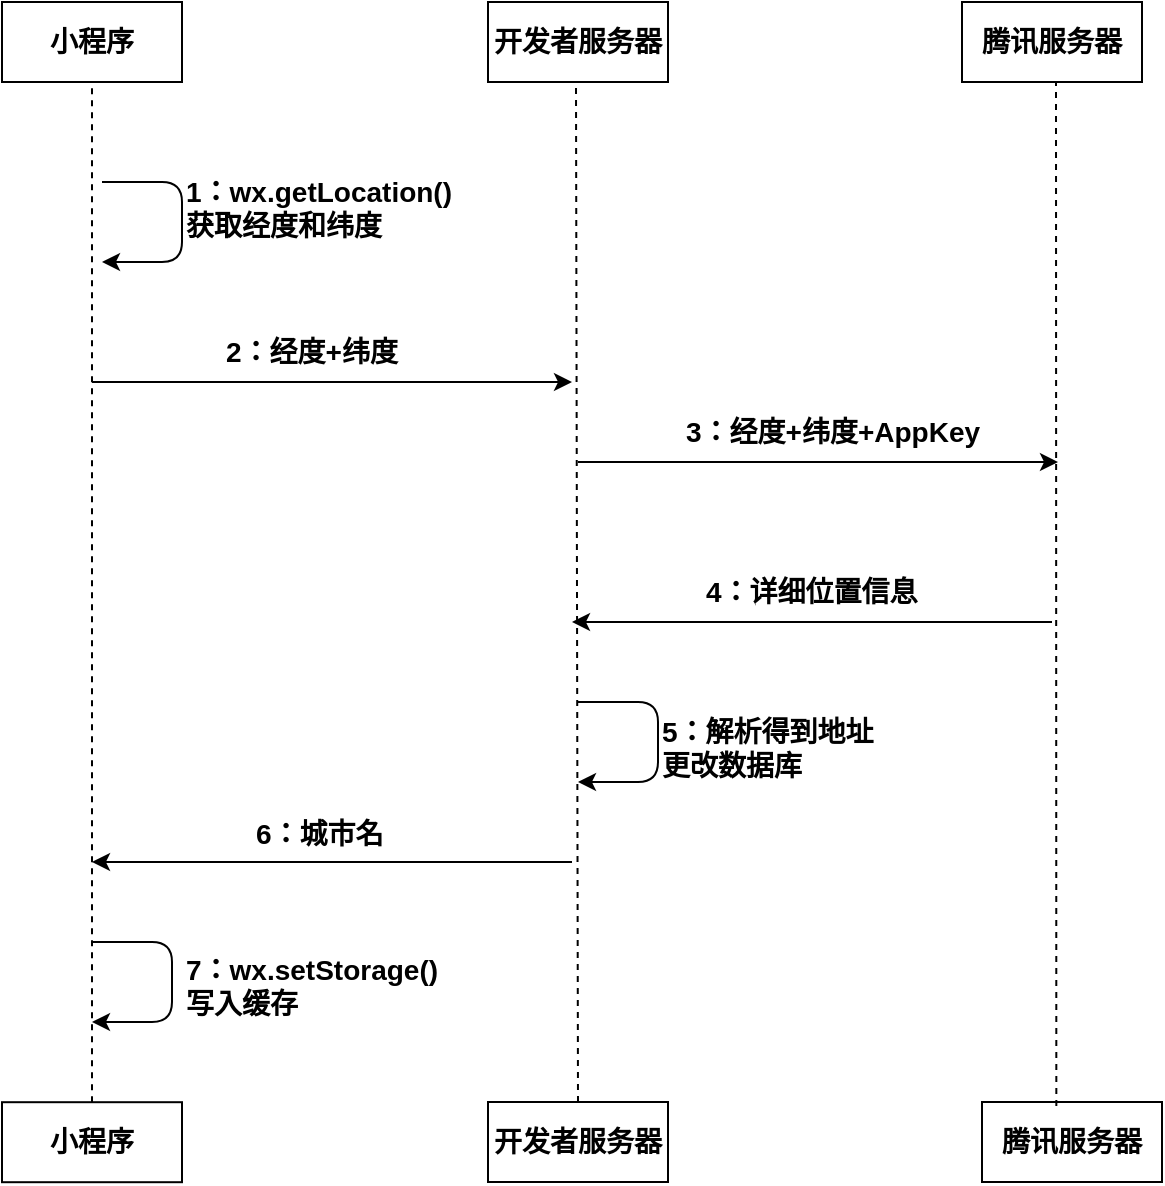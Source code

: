 <mxfile version="10.7.4" type="github"><diagram id="VuWvT33Wamk1Veo_LQCc" name="ç¬¬ 1 é¡µ"><mxGraphModel dx="1244" dy="460" grid="1" gridSize="10" guides="1" tooltips="1" connect="1" arrows="1" fold="1" page="1" pageScale="1" pageWidth="827" pageHeight="1169" math="0" shadow="0"><root><mxCell id="0"/><mxCell id="1" parent="0"/><mxCell id="QKlCtT0fmXepAil0gKIB-1" value="&lt;b&gt;&lt;font style=&quot;font-size: 14px&quot;&gt;小程序&lt;/font&gt;&lt;/b&gt;" style="rounded=0;whiteSpace=wrap;html=1;" parent="1" vertex="1"><mxGeometry x="90" y="50" width="90" height="40" as="geometry"/></mxCell><mxCell id="QKlCtT0fmXepAil0gKIB-2" value="&lt;b&gt;&lt;font style=&quot;font-size: 14px&quot;&gt;开发者服务器&lt;/font&gt;&lt;/b&gt;" style="rounded=0;whiteSpace=wrap;html=1;" parent="1" vertex="1"><mxGeometry x="333" y="600" width="90" height="40" as="geometry"/></mxCell><mxCell id="QKlCtT0fmXepAil0gKIB-3" value="&lt;b&gt;&lt;font style=&quot;font-size: 14px&quot;&gt;腾讯服务器&lt;/font&gt;&lt;/b&gt;" style="rounded=0;whiteSpace=wrap;html=1;" parent="1" vertex="1"><mxGeometry x="570" y="50" width="90" height="40" as="geometry"/></mxCell><mxCell id="QKlCtT0fmXepAil0gKIB-4" value="&lt;b&gt;&lt;font style=&quot;font-size: 14px&quot;&gt;小程序&lt;/font&gt;&lt;/b&gt;" style="rounded=0;whiteSpace=wrap;html=1;" parent="1" vertex="1"><mxGeometry x="90" y="600.1" width="90" height="40" as="geometry"/></mxCell><mxCell id="QKlCtT0fmXepAil0gKIB-5" value="" style="endArrow=none;dashed=1;html=1;entryX=0.5;entryY=1;entryDx=0;entryDy=0;" parent="1" source="QKlCtT0fmXepAil0gKIB-4" target="QKlCtT0fmXepAil0gKIB-1" edge="1"><mxGeometry width="50" height="50" relative="1" as="geometry"><mxPoint x="90" y="630" as="sourcePoint"/><mxPoint x="140" y="580" as="targetPoint"/></mxGeometry></mxCell><mxCell id="QKlCtT0fmXepAil0gKIB-12" value="&lt;b&gt;&lt;font style=&quot;font-size: 14px&quot;&gt;1：wx.getLocation()&lt;br&gt;获取经度和纬度&lt;/font&gt;&lt;/b&gt;" style="text;html=1;" parent="1" vertex="1"><mxGeometry x="180" y="130" width="140" height="40" as="geometry"/></mxCell><mxCell id="QKlCtT0fmXepAil0gKIB-13" value="&lt;b&gt;&lt;font style=&quot;font-size: 14px&quot;&gt;开发者服务器&lt;/font&gt;&lt;/b&gt;" style="rounded=0;whiteSpace=wrap;html=1;" parent="1" vertex="1"><mxGeometry x="333" y="50" width="90" height="40" as="geometry"/></mxCell><mxCell id="QKlCtT0fmXepAil0gKIB-14" value="" style="endArrow=none;dashed=1;html=1;entryX=0.5;entryY=1;entryDx=0;entryDy=0;exitX=0.5;exitY=0;exitDx=0;exitDy=0;" parent="1" source="QKlCtT0fmXepAil0gKIB-2" edge="1"><mxGeometry width="50" height="50" relative="1" as="geometry"><mxPoint x="377" y="521.6" as="sourcePoint"/><mxPoint x="377" y="90" as="targetPoint"/></mxGeometry></mxCell><mxCell id="QKlCtT0fmXepAil0gKIB-15" value="" style="endArrow=classic;html=1;" parent="1" edge="1"><mxGeometry width="50" height="50" relative="1" as="geometry"><mxPoint x="135" y="240" as="sourcePoint"/><mxPoint x="375" y="240" as="targetPoint"/></mxGeometry></mxCell><mxCell id="QKlCtT0fmXepAil0gKIB-16" value="&lt;span style=&quot;font-size: 14px&quot;&gt;&lt;b&gt;2：经度+纬度&lt;/b&gt;&lt;/span&gt;&lt;br&gt;" style="text;html=1;" parent="1" vertex="1"><mxGeometry x="200" y="210" width="70" height="20" as="geometry"/></mxCell><mxCell id="QKlCtT0fmXepAil0gKIB-18" value="&lt;b&gt;&lt;font style=&quot;font-size: 14px&quot;&gt;腾讯服务器&lt;/font&gt;&lt;/b&gt;" style="rounded=0;whiteSpace=wrap;html=1;" parent="1" vertex="1"><mxGeometry x="580" y="600" width="90" height="40" as="geometry"/></mxCell><mxCell id="QKlCtT0fmXepAil0gKIB-19" value="" style="edgeStyle=segmentEdgeStyle;endArrow=classic;html=1;" parent="1" edge="1"><mxGeometry width="50" height="50" relative="1" as="geometry"><mxPoint x="140" y="140" as="sourcePoint"/><mxPoint x="140" y="180" as="targetPoint"/><Array as="points"><mxPoint x="180" y="140"/><mxPoint x="180" y="180"/></Array></mxGeometry></mxCell><mxCell id="QKlCtT0fmXepAil0gKIB-21" value="" style="endArrow=none;dashed=1;html=1;entryX=0.5;entryY=1;entryDx=0;entryDy=0;exitX=0.413;exitY=0.05;exitDx=0;exitDy=0;exitPerimeter=0;" parent="1" source="QKlCtT0fmXepAil0gKIB-18" edge="1"><mxGeometry width="50" height="50" relative="1" as="geometry"><mxPoint x="617" y="521.6" as="sourcePoint"/><mxPoint x="617" y="90" as="targetPoint"/></mxGeometry></mxCell><mxCell id="QKlCtT0fmXepAil0gKIB-22" value="" style="endArrow=classic;html=1;" parent="1" edge="1"><mxGeometry width="50" height="50" relative="1" as="geometry"><mxPoint x="378" y="280" as="sourcePoint"/><mxPoint x="618" y="280" as="targetPoint"/></mxGeometry></mxCell><mxCell id="QKlCtT0fmXepAil0gKIB-23" value="&lt;b&gt;&lt;font style=&quot;font-size: 14px&quot;&gt;3：经度+纬度+AppKey&lt;/font&gt;&lt;/b&gt;" style="text;html=1;" parent="1" vertex="1"><mxGeometry x="430" y="250" width="150" height="30" as="geometry"/></mxCell><mxCell id="QKlCtT0fmXepAil0gKIB-24" value="" style="endArrow=classic;html=1;" parent="1" edge="1"><mxGeometry width="50" height="50" relative="1" as="geometry"><mxPoint x="615" y="360" as="sourcePoint"/><mxPoint x="375" y="360" as="targetPoint"/></mxGeometry></mxCell><mxCell id="QKlCtT0fmXepAil0gKIB-25" value="&lt;span style=&quot;font-size: 14px&quot;&gt;&lt;b&gt;4：详细位置信息&lt;/b&gt;&lt;/span&gt;" style="text;html=1;" parent="1" vertex="1"><mxGeometry x="440" y="330" width="150" height="30" as="geometry"/></mxCell><mxCell id="QKlCtT0fmXepAil0gKIB-27" value="" style="edgeStyle=segmentEdgeStyle;endArrow=classic;html=1;" parent="1" edge="1"><mxGeometry width="50" height="50" relative="1" as="geometry"><mxPoint x="378" y="400" as="sourcePoint"/><mxPoint x="378" y="440" as="targetPoint"/><Array as="points"><mxPoint x="418" y="400"/><mxPoint x="418" y="440"/></Array></mxGeometry></mxCell><mxCell id="QKlCtT0fmXepAil0gKIB-28" value="&lt;span style=&quot;font-size: 14px&quot;&gt;&lt;b&gt;5：解析得到地址&lt;br&gt;更改数据库&lt;/b&gt;&lt;/span&gt;" style="text;html=1;" parent="1" vertex="1"><mxGeometry x="418" y="400" width="95" height="40" as="geometry"/></mxCell><mxCell id="QKlCtT0fmXepAil0gKIB-29" value="" style="endArrow=classic;html=1;" parent="1" edge="1"><mxGeometry width="50" height="50" relative="1" as="geometry"><mxPoint x="375" y="480" as="sourcePoint"/><mxPoint x="135" y="480" as="targetPoint"/></mxGeometry></mxCell><mxCell id="QKlCtT0fmXepAil0gKIB-30" value="&lt;b&gt;&lt;font style=&quot;font-size: 14px&quot;&gt;6：城市名&lt;/font&gt;&lt;/b&gt;" style="text;html=1;resizable=0;points=[];autosize=1;align=left;verticalAlign=top;spacingTop=-4;" parent="1" vertex="1"><mxGeometry x="215" y="455" width="80" height="20" as="geometry"/></mxCell><mxCell id="QKlCtT0fmXepAil0gKIB-33" value="" style="edgeStyle=segmentEdgeStyle;endArrow=classic;html=1;" parent="1" edge="1"><mxGeometry width="50" height="50" relative="1" as="geometry"><mxPoint x="135" y="520" as="sourcePoint"/><mxPoint x="135" y="560" as="targetPoint"/><Array as="points"><mxPoint x="175" y="520"/><mxPoint x="175" y="560"/></Array></mxGeometry></mxCell><mxCell id="QKlCtT0fmXepAil0gKIB-34" value="&lt;b&gt;&lt;font style=&quot;font-size: 14px&quot;&gt;7：wx.setStorage()&lt;br&gt;写入缓存&lt;/font&gt;&lt;/b&gt;" style="text;html=1;resizable=0;points=[];autosize=1;align=left;verticalAlign=top;spacingTop=-4;" parent="1" vertex="1"><mxGeometry x="180" y="522.5" width="140" height="30" as="geometry"/></mxCell></root></mxGraphModel></diagram></mxfile>